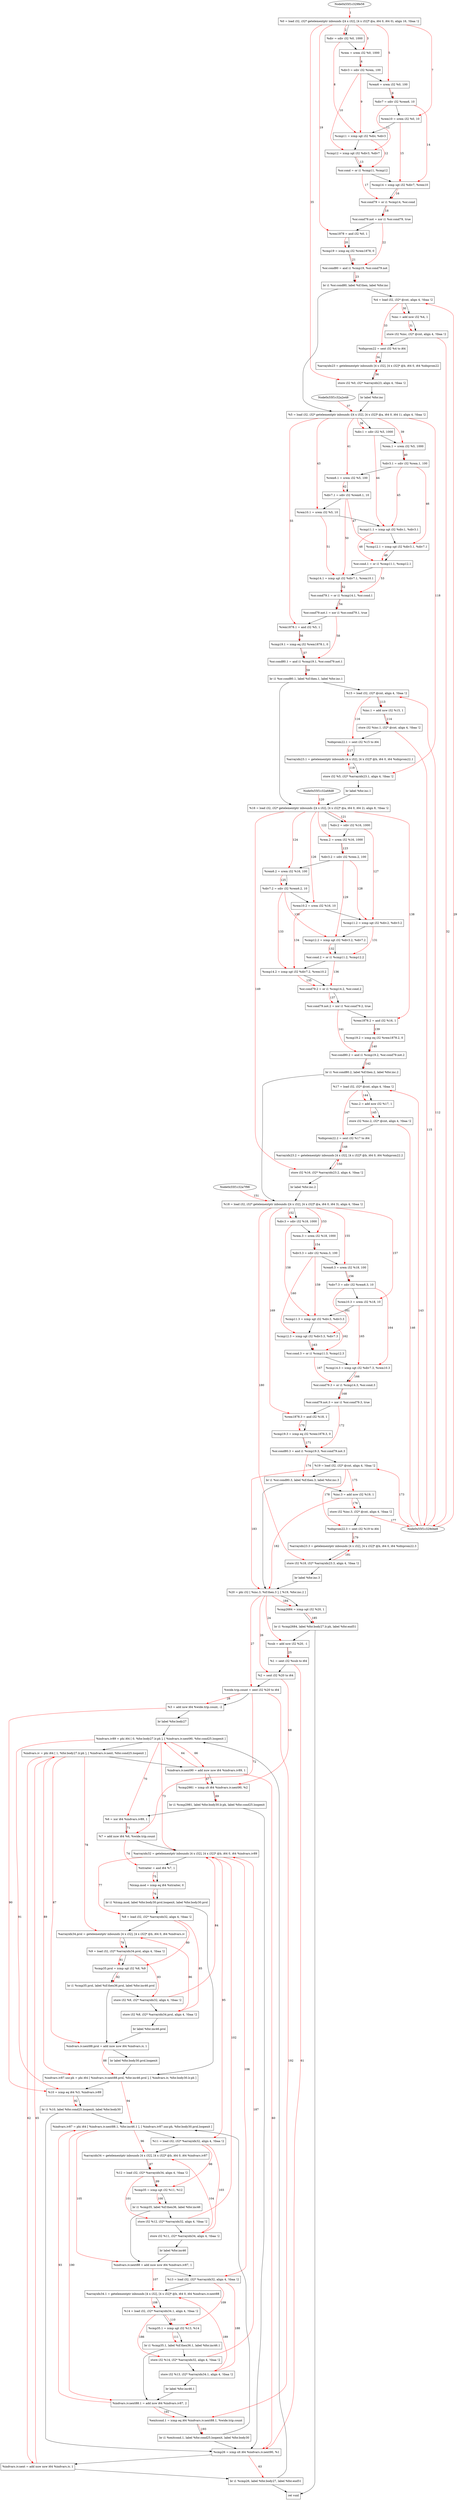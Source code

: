 digraph "CDFG for'func' function" {
	Node0x55f1c329fd78[shape=record, label="  %0 = load i32, i32* getelementptr inbounds ([4 x i32], [4 x i32]* @a, i64 0, i64 0), align 16, !tbaa !2"]
	Node0x55f1c32a0fb0[shape=record, label="  %div = sdiv i32 %0, 1000"]
	Node0x55f1c32a1040[shape=record, label="  %rem = srem i32 %0, 1000"]
	Node0x55f1c32a1100[shape=record, label="  %div3 = sdiv i32 %rem, 100"]
	Node0x55f1c32a1190[shape=record, label="  %rem6 = srem i32 %0, 100"]
	Node0x55f1c32a1250[shape=record, label="  %div7 = sdiv i32 %rem6, 10"]
	Node0x55f1c32a12e0[shape=record, label="  %rem10 = srem i32 %0, 10"]
	Node0x55f1c32a1370[shape=record, label="  %cmp11 = icmp sgt i32 %div, %div3"]
	Node0x55f1c32a1400[shape=record, label="  %cmp12 = icmp sgt i32 %div3, %div7"]
	Node0x55f1c32a1490[shape=record, label="  %or.cond = or i1 %cmp11, %cmp12"]
	Node0x55f1c32a1520[shape=record, label="  %cmp14 = icmp sgt i32 %div7, %rem10"]
	Node0x55f1c32a15b0[shape=record, label="  %or.cond79 = or i1 %cmp14, %or.cond"]
	Node0x55f1c32a1680[shape=record, label="  %or.cond79.not = xor i1 %or.cond79, true"]
	Node0x55f1c32a18f0[shape=record, label="  %rem1878 = and i32 %0, 1"]
	Node0x55f1c32a1980[shape=record, label="  %cmp19 = icmp eq i32 %rem1878, 0"]
	Node0x55f1c32a1a10[shape=record, label="  %or.cond80 = and i1 %cmp19, %or.cond79.not"]
	Node0x55f1c3226db8[shape=record, label="  br i1 %or.cond80, label %if.then, label %for.inc"]
	Node0x55f1c32a1e20[shape=record, label="  %sub = add nsw i32 %20, -1"]
	Node0x55f1c32a1ce8[shape=record, label="  %1 = sext i32 %sub to i64"]
	Node0x55f1c32a1e98[shape=record, label="  %2 = sext i32 %20 to i64"]
	Node0x55f1c32a1f28[shape=record, label="  %wide.trip.count = zext i32 %20 to i64"]
	Node0x55f1c32a2000[shape=record, label="  %3 = add nsw i64 %wide.trip.count, -2"]
	Node0x55f1c32a2138[shape=record, label="  br label %for.body27"]
	Node0x55f1c32a1b08[shape=record, label="  %4 = load i32, i32* @cnt, align 4, !tbaa !2"]
	Node0x55f1c32a2810[shape=record, label="  %inc = add nsw i32 %4, 1"]
	Node0x55f1c32a2880[shape=record, label="  store i32 %inc, i32* @cnt, align 4, !tbaa !2"]
	Node0x55f1c32a28e8[shape=record, label="  %idxprom22 = sext i32 %4 to i64"]
	Node0x55f1c32a2978[shape=record, label="  %arrayidx23 = getelementptr inbounds [4 x i32], [4 x i32]* @b, i64 0, i64 %idxprom22"]
	Node0x55f1c32a2d20[shape=record, label="  store i32 %0, i32* %arrayidx23, align 4, !tbaa !2"]
	Node0x55f1c32a2d88[shape=record, label="  br label %for.inc"]
	Node0x55f1c32a1bd8[shape=record, label="  %5 = load i32, i32* getelementptr inbounds ([4 x i32], [4 x i32]* @a, i64 0, i64 1), align 4, !tbaa !2"]
	Node0x55f1c32a2eb0[shape=record, label="  %div.1 = sdiv i32 %5, 1000"]
	Node0x55f1c32a2f20[shape=record, label="  %rem.1 = srem i32 %5, 1000"]
	Node0x55f1c32a2fb0[shape=record, label="  %div3.1 = sdiv i32 %rem.1, 100"]
	Node0x55f1c32a3040[shape=record, label="  %rem6.1 = srem i32 %5, 100"]
	Node0x55f1c32a30d0[shape=record, label="  %div7.1 = sdiv i32 %rem6.1, 10"]
	Node0x55f1c32a3160[shape=record, label="  %rem10.1 = srem i32 %5, 10"]
	Node0x55f1c32a31f0[shape=record, label="  %cmp11.1 = icmp sgt i32 %div.1, %div3.1"]
	Node0x55f1c32a3280[shape=record, label="  %cmp12.1 = icmp sgt i32 %div3.1, %div7.1"]
	Node0x55f1c32a3310[shape=record, label="  %or.cond.1 = or i1 %cmp11.1, %cmp12.1"]
	Node0x55f1c32a33b0[shape=record, label="  %cmp14.1 = icmp sgt i32 %div7.1, %rem10.1"]
	Node0x55f1c32a3440[shape=record, label="  %or.cond79.1 = or i1 %cmp14.1, %or.cond.1"]
	Node0x55f1c32a34e0[shape=record, label="  %or.cond79.not.1 = xor i1 %or.cond79.1, true"]
	Node0x55f1c32a3580[shape=record, label="  %rem1878.1 = and i32 %5, 1"]
	Node0x55f1c32a3620[shape=record, label="  %cmp19.1 = icmp eq i32 %rem1878.1, 0"]
	Node0x55f1c32a36e0[shape=record, label="  %or.cond80.1 = and i1 %cmp19.1, %or.cond79.not.1"]
	Node0x55f1c3232228[shape=record, label="  br i1 %or.cond80.1, label %if.then.1, label %for.inc.1"]
	Node0x55f1c32a42e0[shape=record, label="  %cmp26 = icmp slt i64 %indvars.iv.next90, %1"]
	Node0x55f1c32a4400[shape=record, label="  %indvars.iv.next = add nuw nsw i64 %indvars.iv, 1"]
	Node0x55f1c3232348[shape=record, label="  br i1 %cmp26, label %for.body27, label %for.end51"]
	Node0x55f1c32a4588[shape=record, label="  %indvars.iv89 = phi i64 [ 0, %for.body27.lr.ph ], [ %indvars.iv.next90, %for.cond25.loopexit ]"]
	Node0x55f1c32a4658[shape=record, label="  %indvars.iv = phi i64 [ 1, %for.body27.lr.ph ], [ %indvars.iv.next, %for.cond25.loopexit ]"]
	Node0x55f1c32a4720[shape=record, label="  %indvars.iv.next90 = add nuw nsw i64 %indvars.iv89, 1"]
	Node0x55f1c32a4db0[shape=record, label="  %cmp2981 = icmp slt i64 %indvars.iv.next90, %2"]
	Node0x55f1c3232468[shape=record, label="  br i1 %cmp2981, label %for.body30.lr.ph, label %for.cond25.loopexit"]
	Node0x55f1c32a4e90[shape=record, label="  %6 = xor i64 %indvars.iv89, 1"]
	Node0x55f1c32a4f00[shape=record, label="  %7 = add nuw i64 %6, %wide.trip.count"]
	Node0x55f1c32a4f88[shape=record, label="  %arrayidx32 = getelementptr inbounds [4 x i32], [4 x i32]* @b, i64 0, i64 %indvars.iv89"]
	Node0x55f1c32a5010[shape=record, label="  %xtraiter = and i64 %7, 1"]
	Node0x55f1c32a5080[shape=record, label="  %lcmp.mod = icmp eq i64 %xtraiter, 0"]
	Node0x55f1c3232588[shape=record, label="  br i1 %lcmp.mod, label %for.body30.prol.loopexit, label %for.body30.prol"]
	Node0x55f1c32a4388[shape=record, label="  %8 = load i32, i32* %arrayidx32, align 4, !tbaa !2"]
	Node0x55f1c32a5308[shape=record, label="  %arrayidx34.prol = getelementptr inbounds [4 x i32], [4 x i32]* @b, i64 0, i64 %indvars.iv"]
	Node0x55f1c32a20d8[shape=record, label="  %9 = load i32, i32* %arrayidx34.prol, align 4, !tbaa !2"]
	Node0x55f1c32a53c0[shape=record, label="  %cmp35.prol = icmp sgt i32 %8, %9"]
	Node0x55f1c32a55b8[shape=record, label="  br i1 %cmp35.prol, label %if.then36.prol, label %for.inc46.prol"]
	Node0x55f1c32a5630[shape=record, label="  store i32 %9, i32* %arrayidx32, align 4, !tbaa !2"]
	Node0x55f1c32a56e0[shape=record, label="  store i32 %8, i32* %arrayidx34.prol, align 4, !tbaa !2"]
	Node0x55f1c32a5448[shape=record, label="  br label %for.inc46.prol"]
	Node0x55f1c32a5760[shape=record, label="  %indvars.iv.next88.prol = add nuw nsw i64 %indvars.iv, 1"]
	Node0x55f1c32a5528[shape=record, label="  br label %for.body30.prol.loopexit"]
	Node0x55f1c32a5838[shape=record, label="  %indvars.iv87.unr.ph = phi i64 [ %indvars.iv.next88.prol, %for.inc46.prol ], [ %indvars.iv, %for.body30.lr.ph ]"]
	Node0x55f1c32a5900[shape=record, label="  %10 = icmp eq i64 %3, %indvars.iv89"]
	Node0x55f1c32a5a08[shape=record, label="  br i1 %10, label %for.cond25.loopexit, label %for.body30"]
	Node0x55f1c32a5b68[shape=record, label="  %indvars.iv87 = phi i64 [ %indvars.iv.next88.1, %for.inc46.1 ], [ %indvars.iv87.unr.ph, %for.body30.prol.loopexit ]"]
	Node0x55f1c32a5c18[shape=record, label="  %11 = load i32, i32* %arrayidx32, align 4, !tbaa !2"]
	Node0x55f1c32a5ca8[shape=record, label="  %arrayidx34 = getelementptr inbounds [4 x i32], [4 x i32]* @b, i64 0, i64 %indvars.iv87"]
	Node0x55f1c32a5d18[shape=record, label="  %12 = load i32, i32* %arrayidx34, align 4, !tbaa !2"]
	Node0x55f1c32a5d90[shape=record, label="  %cmp35 = icmp sgt i32 %11, %12"]
	Node0x55f1c32a5ff8[shape=record, label="  br i1 %cmp35, label %if.then36, label %for.inc46"]
	Node0x55f1c32a6070[shape=record, label="  store i32 %12, i32* %arrayidx32, align 4, !tbaa !2"]
	Node0x55f1c32a60f0[shape=record, label="  store i32 %11, i32* %arrayidx34, align 4, !tbaa !2"]
	Node0x55f1c32a5e88[shape=record, label="  br label %for.inc46"]
	Node0x55f1c32a61a0[shape=record, label="  %indvars.iv.next88 = add nuw nsw i64 %indvars.iv87, 1"]
	Node0x55f1c32a5f68[shape=record, label="  %13 = load i32, i32* %arrayidx32, align 4, !tbaa !2"]
	Node0x55f1c32a62b8[shape=record, label="  %arrayidx34.1 = getelementptr inbounds [4 x i32], [4 x i32]* @b, i64 0, i64 %indvars.iv.next88"]
	Node0x55f1c32a6328[shape=record, label="  %14 = load i32, i32* %arrayidx34.1, align 4, !tbaa !2"]
	Node0x55f1c32a63a0[shape=record, label="  %cmp35.1 = icmp sgt i32 %13, %14"]
	Node0x55f1c32a64f8[shape=record, label="  br i1 %cmp35.1, label %if.then36.1, label %for.inc46.1"]
	Node0x55f1c32a6540[shape=record, label="  ret void"]
	Node0x55f1c32a3fc8[shape=record, label="  %15 = load i32, i32* @cnt, align 4, !tbaa !2"]
	Node0x55f1c32a65b0[shape=record, label="  %inc.1 = add nsw i32 %15, 1"]
	Node0x55f1c32a6640[shape=record, label="  store i32 %inc.1, i32* @cnt, align 4, !tbaa !2"]
	Node0x55f1c32a4508[shape=record, label="  %idxprom22.1 = sext i32 %15 to i64"]
	Node0x55f1c32a66d8[shape=record, label="  %arrayidx23.1 = getelementptr inbounds [4 x i32], [4 x i32]* @b, i64 0, i64 %idxprom22.1"]
	Node0x55f1c32a6790[shape=record, label="  store i32 %5, i32* %arrayidx23.1, align 4, !tbaa !2"]
	Node0x55f1c32a67f8[shape=record, label="  br label %for.inc.1"]
	Node0x55f1c32a40a8[shape=record, label="  %16 = load i32, i32* getelementptr inbounds ([4 x i32], [4 x i32]* @a, i64 0, i64 2), align 8, !tbaa !2"]
	Node0x55f1c32a6940[shape=record, label="  %div.2 = sdiv i32 %16, 1000"]
	Node0x55f1c32a69b0[shape=record, label="  %rem.2 = srem i32 %16, 1000"]
	Node0x55f1c32a6a40[shape=record, label="  %div3.2 = sdiv i32 %rem.2, 100"]
	Node0x55f1c32a6ad0[shape=record, label="  %rem6.2 = srem i32 %16, 100"]
	Node0x55f1c32a6b60[shape=record, label="  %div7.2 = sdiv i32 %rem6.2, 10"]
	Node0x55f1c32a6bf0[shape=record, label="  %rem10.2 = srem i32 %16, 10"]
	Node0x55f1c32a6c80[shape=record, label="  %cmp11.2 = icmp sgt i32 %div.2, %div3.2"]
	Node0x55f1c32a6d10[shape=record, label="  %cmp12.2 = icmp sgt i32 %div3.2, %div7.2"]
	Node0x55f1c32a6da0[shape=record, label="  %or.cond.2 = or i1 %cmp11.2, %cmp12.2"]
	Node0x55f1c32a6e40[shape=record, label="  %cmp14.2 = icmp sgt i32 %div7.2, %rem10.2"]
	Node0x55f1c32a6ed0[shape=record, label="  %or.cond79.2 = or i1 %cmp14.2, %or.cond.2"]
	Node0x55f1c32a3750[shape=record, label="  %or.cond79.not.2 = xor i1 %or.cond79.2, true"]
	Node0x55f1c32a37f0[shape=record, label="  %rem1878.2 = and i32 %16, 1"]
	Node0x55f1c32a3890[shape=record, label="  %cmp19.2 = icmp eq i32 %rem1878.2, 0"]
	Node0x55f1c32a3950[shape=record, label="  %or.cond80.2 = and i1 %cmp19.2, %or.cond79.not.2"]
	Node0x55f1c32a5278[shape=record, label="  br i1 %or.cond80.2, label %if.then.2, label %for.inc.2"]
	Node0x55f1c32a3a28[shape=record, label="  %17 = load i32, i32* @cnt, align 4, !tbaa !2"]
	Node0x55f1c32a3b80[shape=record, label="  %inc.2 = add nsw i32 %17, 1"]
	Node0x55f1c32a3c10[shape=record, label="  store i32 %inc.2, i32* @cnt, align 4, !tbaa !2"]
	Node0x55f1c32a3c78[shape=record, label="  %idxprom22.2 = sext i32 %17 to i64"]
	Node0x55f1c32a3d38[shape=record, label="  %arrayidx23.2 = getelementptr inbounds [4 x i32], [4 x i32]* @b, i64 0, i64 %idxprom22.2"]
	Node0x55f1c32a3df0[shape=record, label="  store i32 %16, i32* %arrayidx23.2, align 4, !tbaa !2"]
	Node0x55f1c32a3e58[shape=record, label="  br label %for.inc.2"]
	Node0x55f1c32a3b08[shape=record, label="  %18 = load i32, i32* getelementptr inbounds ([4 x i32], [4 x i32]* @a, i64 0, i64 3), align 4, !tbaa !2"]
	Node0x55f1c32a8000[shape=record, label="  %div.3 = sdiv i32 %18, 1000"]
	Node0x55f1c32a4790[shape=record, label="  %rem.3 = srem i32 %18, 1000"]
	Node0x55f1c32a4820[shape=record, label="  %div3.3 = sdiv i32 %rem.3, 100"]
	Node0x55f1c32a48b0[shape=record, label="  %rem6.3 = srem i32 %18, 100"]
	Node0x55f1c32a4940[shape=record, label="  %div7.3 = sdiv i32 %rem6.3, 10"]
	Node0x55f1c32a49d0[shape=record, label="  %rem10.3 = srem i32 %18, 10"]
	Node0x55f1c32a4a60[shape=record, label="  %cmp11.3 = icmp sgt i32 %div.3, %div3.3"]
	Node0x55f1c32a4af0[shape=record, label="  %cmp12.3 = icmp sgt i32 %div3.3, %div7.3"]
	Node0x55f1c32a4b80[shape=record, label="  %or.cond.3 = or i1 %cmp11.3, %cmp12.3"]
	Node0x55f1c32a4c20[shape=record, label="  %cmp14.3 = icmp sgt i32 %div7.3, %rem10.3"]
	Node0x55f1c32a4cb0[shape=record, label="  %or.cond79.3 = or i1 %cmp14.3, %or.cond.3"]
	Node0x55f1c32a8c90[shape=record, label="  %or.cond79.not.3 = xor i1 %or.cond79.3, true"]
	Node0x55f1c32a8d00[shape=record, label="  %rem1878.3 = and i32 %18, 1"]
	Node0x55f1c32a8d70[shape=record, label="  %cmp19.3 = icmp eq i32 %rem1878.3, 0"]
	Node0x55f1c32a8e10[shape=record, label="  %or.cond80.3 = and i1 %cmp19.3, %or.cond79.not.3"]
	Node0x55f1c32a8e68[shape=record, label="  %19 = load i32, i32* @cnt, align 4, !tbaa !2"]
	Node0x55f1c32a90b8[shape=record, label="  br i1 %or.cond80.3, label %if.then.3, label %for.inc.3"]
	Node0x55f1c32a9130[shape=record, label="  %inc.3 = add nsw i32 %19, 1"]
	Node0x55f1c32a91c0[shape=record, label="  store i32 %inc.3, i32* @cnt, align 4, !tbaa !2"]
	Node0x55f1c32a8f48[shape=record, label="  %idxprom22.3 = sext i32 %19 to i64"]
	Node0x55f1c32a9288[shape=record, label="  %arrayidx23.3 = getelementptr inbounds [4 x i32], [4 x i32]* @b, i64 0, i64 %idxprom22.3"]
	Node0x55f1c32a9340[shape=record, label="  store i32 %18, i32* %arrayidx23.3, align 4, !tbaa !2"]
	Node0x55f1c32a93a8[shape=record, label="  br label %for.inc.3"]
	Node0x55f1c32a93f8[shape=record, label="  %20 = phi i32 [ %inc.3, %if.then.3 ], [ %19, %for.inc.2 ]"]
	Node0x55f1c32a94c0[shape=record, label="  %cmp2684 = icmp sgt i32 %20, 1"]
	Node0x55f1c32a9598[shape=record, label="  br i1 %cmp2684, label %for.body27.lr.ph, label %for.end51"]
	Node0x55f1c32a9610[shape=record, label="  store i32 %14, i32* %arrayidx32, align 4, !tbaa !2"]
	Node0x55f1c32a9690[shape=record, label="  store i32 %13, i32* %arrayidx34.1, align 4, !tbaa !2"]
	Node0x55f1c32a6468[shape=record, label="  br label %for.inc46.1"]
	Node0x55f1c32a9710[shape=record, label="  %indvars.iv.next88.1 = add nsw i64 %indvars.iv87, 2"]
	Node0x55f1c32a9780[shape=record, label="  %exitcond.1 = icmp eq i64 %indvars.iv.next88.1, %wide.trip.count"]
	Node0x55f1c32a9838[shape=record, label="  br i1 %exitcond.1, label %for.cond25.loopexit, label %for.body30"]
	Node0x55f1c329fd78 -> Node0x55f1c32a0fb0
	Node0x55f1c32a0fb0 -> Node0x55f1c32a1040
	Node0x55f1c32a1040 -> Node0x55f1c32a1100
	Node0x55f1c32a1100 -> Node0x55f1c32a1190
	Node0x55f1c32a1190 -> Node0x55f1c32a1250
	Node0x55f1c32a1250 -> Node0x55f1c32a12e0
	Node0x55f1c32a12e0 -> Node0x55f1c32a1370
	Node0x55f1c32a1370 -> Node0x55f1c32a1400
	Node0x55f1c32a1400 -> Node0x55f1c32a1490
	Node0x55f1c32a1490 -> Node0x55f1c32a1520
	Node0x55f1c32a1520 -> Node0x55f1c32a15b0
	Node0x55f1c32a15b0 -> Node0x55f1c32a1680
	Node0x55f1c32a1680 -> Node0x55f1c32a18f0
	Node0x55f1c32a18f0 -> Node0x55f1c32a1980
	Node0x55f1c32a1980 -> Node0x55f1c32a1a10
	Node0x55f1c32a1a10 -> Node0x55f1c3226db8
	Node0x55f1c3226db8 -> Node0x55f1c32a1b08
	Node0x55f1c3226db8 -> Node0x55f1c32a1bd8
	Node0x55f1c32a1e20 -> Node0x55f1c32a1ce8
	Node0x55f1c32a1ce8 -> Node0x55f1c32a1e98
	Node0x55f1c32a1e98 -> Node0x55f1c32a1f28
	Node0x55f1c32a1f28 -> Node0x55f1c32a2000
	Node0x55f1c32a2000 -> Node0x55f1c32a2138
	Node0x55f1c32a2138 -> Node0x55f1c32a4588
	Node0x55f1c32a1b08 -> Node0x55f1c32a2810
	Node0x55f1c32a2810 -> Node0x55f1c32a2880
	Node0x55f1c32a2880 -> Node0x55f1c32a28e8
	Node0x55f1c32a28e8 -> Node0x55f1c32a2978
	Node0x55f1c32a2978 -> Node0x55f1c32a2d20
	Node0x55f1c32a2d20 -> Node0x55f1c32a2d88
	Node0x55f1c32a2d88 -> Node0x55f1c32a1bd8
	Node0x55f1c32a1bd8 -> Node0x55f1c32a2eb0
	Node0x55f1c32a2eb0 -> Node0x55f1c32a2f20
	Node0x55f1c32a2f20 -> Node0x55f1c32a2fb0
	Node0x55f1c32a2fb0 -> Node0x55f1c32a3040
	Node0x55f1c32a3040 -> Node0x55f1c32a30d0
	Node0x55f1c32a30d0 -> Node0x55f1c32a3160
	Node0x55f1c32a3160 -> Node0x55f1c32a31f0
	Node0x55f1c32a31f0 -> Node0x55f1c32a3280
	Node0x55f1c32a3280 -> Node0x55f1c32a3310
	Node0x55f1c32a3310 -> Node0x55f1c32a33b0
	Node0x55f1c32a33b0 -> Node0x55f1c32a3440
	Node0x55f1c32a3440 -> Node0x55f1c32a34e0
	Node0x55f1c32a34e0 -> Node0x55f1c32a3580
	Node0x55f1c32a3580 -> Node0x55f1c32a3620
	Node0x55f1c32a3620 -> Node0x55f1c32a36e0
	Node0x55f1c32a36e0 -> Node0x55f1c3232228
	Node0x55f1c3232228 -> Node0x55f1c32a3fc8
	Node0x55f1c3232228 -> Node0x55f1c32a40a8
	Node0x55f1c32a42e0 -> Node0x55f1c32a4400
	Node0x55f1c32a4400 -> Node0x55f1c3232348
	Node0x55f1c3232348 -> Node0x55f1c32a4588
	Node0x55f1c3232348 -> Node0x55f1c32a6540
	Node0x55f1c32a4588 -> Node0x55f1c32a4658
	Node0x55f1c32a4658 -> Node0x55f1c32a4720
	Node0x55f1c32a4720 -> Node0x55f1c32a4db0
	Node0x55f1c32a4db0 -> Node0x55f1c3232468
	Node0x55f1c3232468 -> Node0x55f1c32a4e90
	Node0x55f1c3232468 -> Node0x55f1c32a42e0
	Node0x55f1c32a4e90 -> Node0x55f1c32a4f00
	Node0x55f1c32a4f00 -> Node0x55f1c32a4f88
	Node0x55f1c32a4f88 -> Node0x55f1c32a5010
	Node0x55f1c32a5010 -> Node0x55f1c32a5080
	Node0x55f1c32a5080 -> Node0x55f1c3232588
	Node0x55f1c3232588 -> Node0x55f1c32a5838
	Node0x55f1c3232588 -> Node0x55f1c32a4388
	Node0x55f1c32a4388 -> Node0x55f1c32a5308
	Node0x55f1c32a5308 -> Node0x55f1c32a20d8
	Node0x55f1c32a20d8 -> Node0x55f1c32a53c0
	Node0x55f1c32a53c0 -> Node0x55f1c32a55b8
	Node0x55f1c32a55b8 -> Node0x55f1c32a5630
	Node0x55f1c32a55b8 -> Node0x55f1c32a5760
	Node0x55f1c32a5630 -> Node0x55f1c32a56e0
	Node0x55f1c32a56e0 -> Node0x55f1c32a5448
	Node0x55f1c32a5448 -> Node0x55f1c32a5760
	Node0x55f1c32a5760 -> Node0x55f1c32a5528
	Node0x55f1c32a5528 -> Node0x55f1c32a5838
	Node0x55f1c32a5838 -> Node0x55f1c32a5900
	Node0x55f1c32a5900 -> Node0x55f1c32a5a08
	Node0x55f1c32a5a08 -> Node0x55f1c32a42e0
	Node0x55f1c32a5a08 -> Node0x55f1c32a5b68
	Node0x55f1c32a5b68 -> Node0x55f1c32a5c18
	Node0x55f1c32a5c18 -> Node0x55f1c32a5ca8
	Node0x55f1c32a5ca8 -> Node0x55f1c32a5d18
	Node0x55f1c32a5d18 -> Node0x55f1c32a5d90
	Node0x55f1c32a5d90 -> Node0x55f1c32a5ff8
	Node0x55f1c32a5ff8 -> Node0x55f1c32a6070
	Node0x55f1c32a5ff8 -> Node0x55f1c32a61a0
	Node0x55f1c32a6070 -> Node0x55f1c32a60f0
	Node0x55f1c32a60f0 -> Node0x55f1c32a5e88
	Node0x55f1c32a5e88 -> Node0x55f1c32a61a0
	Node0x55f1c32a61a0 -> Node0x55f1c32a5f68
	Node0x55f1c32a5f68 -> Node0x55f1c32a62b8
	Node0x55f1c32a62b8 -> Node0x55f1c32a6328
	Node0x55f1c32a6328 -> Node0x55f1c32a63a0
	Node0x55f1c32a63a0 -> Node0x55f1c32a64f8
	Node0x55f1c32a64f8 -> Node0x55f1c32a9610
	Node0x55f1c32a64f8 -> Node0x55f1c32a9710
	Node0x55f1c32a3fc8 -> Node0x55f1c32a65b0
	Node0x55f1c32a65b0 -> Node0x55f1c32a6640
	Node0x55f1c32a6640 -> Node0x55f1c32a4508
	Node0x55f1c32a4508 -> Node0x55f1c32a66d8
	Node0x55f1c32a66d8 -> Node0x55f1c32a6790
	Node0x55f1c32a6790 -> Node0x55f1c32a67f8
	Node0x55f1c32a67f8 -> Node0x55f1c32a40a8
	Node0x55f1c32a40a8 -> Node0x55f1c32a6940
	Node0x55f1c32a6940 -> Node0x55f1c32a69b0
	Node0x55f1c32a69b0 -> Node0x55f1c32a6a40
	Node0x55f1c32a6a40 -> Node0x55f1c32a6ad0
	Node0x55f1c32a6ad0 -> Node0x55f1c32a6b60
	Node0x55f1c32a6b60 -> Node0x55f1c32a6bf0
	Node0x55f1c32a6bf0 -> Node0x55f1c32a6c80
	Node0x55f1c32a6c80 -> Node0x55f1c32a6d10
	Node0x55f1c32a6d10 -> Node0x55f1c32a6da0
	Node0x55f1c32a6da0 -> Node0x55f1c32a6e40
	Node0x55f1c32a6e40 -> Node0x55f1c32a6ed0
	Node0x55f1c32a6ed0 -> Node0x55f1c32a3750
	Node0x55f1c32a3750 -> Node0x55f1c32a37f0
	Node0x55f1c32a37f0 -> Node0x55f1c32a3890
	Node0x55f1c32a3890 -> Node0x55f1c32a3950
	Node0x55f1c32a3950 -> Node0x55f1c32a5278
	Node0x55f1c32a5278 -> Node0x55f1c32a3a28
	Node0x55f1c32a5278 -> Node0x55f1c32a3b08
	Node0x55f1c32a3a28 -> Node0x55f1c32a3b80
	Node0x55f1c32a3b80 -> Node0x55f1c32a3c10
	Node0x55f1c32a3c10 -> Node0x55f1c32a3c78
	Node0x55f1c32a3c78 -> Node0x55f1c32a3d38
	Node0x55f1c32a3d38 -> Node0x55f1c32a3df0
	Node0x55f1c32a3df0 -> Node0x55f1c32a3e58
	Node0x55f1c32a3e58 -> Node0x55f1c32a3b08
	Node0x55f1c32a3b08 -> Node0x55f1c32a8000
	Node0x55f1c32a8000 -> Node0x55f1c32a4790
	Node0x55f1c32a4790 -> Node0x55f1c32a4820
	Node0x55f1c32a4820 -> Node0x55f1c32a48b0
	Node0x55f1c32a48b0 -> Node0x55f1c32a4940
	Node0x55f1c32a4940 -> Node0x55f1c32a49d0
	Node0x55f1c32a49d0 -> Node0x55f1c32a4a60
	Node0x55f1c32a4a60 -> Node0x55f1c32a4af0
	Node0x55f1c32a4af0 -> Node0x55f1c32a4b80
	Node0x55f1c32a4b80 -> Node0x55f1c32a4c20
	Node0x55f1c32a4c20 -> Node0x55f1c32a4cb0
	Node0x55f1c32a4cb0 -> Node0x55f1c32a8c90
	Node0x55f1c32a8c90 -> Node0x55f1c32a8d00
	Node0x55f1c32a8d00 -> Node0x55f1c32a8d70
	Node0x55f1c32a8d70 -> Node0x55f1c32a8e10
	Node0x55f1c32a8e10 -> Node0x55f1c32a8e68
	Node0x55f1c32a8e68 -> Node0x55f1c32a90b8
	Node0x55f1c32a90b8 -> Node0x55f1c32a9130
	Node0x55f1c32a90b8 -> Node0x55f1c32a93f8
	Node0x55f1c32a9130 -> Node0x55f1c32a91c0
	Node0x55f1c32a91c0 -> Node0x55f1c32a8f48
	Node0x55f1c32a8f48 -> Node0x55f1c32a9288
	Node0x55f1c32a9288 -> Node0x55f1c32a9340
	Node0x55f1c32a9340 -> Node0x55f1c32a93a8
	Node0x55f1c32a93a8 -> Node0x55f1c32a93f8
	Node0x55f1c32a93f8 -> Node0x55f1c32a94c0
	Node0x55f1c32a94c0 -> Node0x55f1c32a9598
	Node0x55f1c32a9598 -> Node0x55f1c32a1e20
	Node0x55f1c32a9598 -> Node0x55f1c32a6540
	Node0x55f1c32a9610 -> Node0x55f1c32a9690
	Node0x55f1c32a9690 -> Node0x55f1c32a6468
	Node0x55f1c32a6468 -> Node0x55f1c32a9710
	Node0x55f1c32a9710 -> Node0x55f1c32a9780
	Node0x55f1c32a9780 -> Node0x55f1c32a9838
	Node0x55f1c32a9838 -> Node0x55f1c32a42e0
	Node0x55f1c32a9838 -> Node0x55f1c32a5b68
edge [color=red]
	Node0x55f1c329fe58 -> Node0x55f1c329fd78[label="1"]
	Node0x55f1c329fd78 -> Node0x55f1c32a0fb0[label="2"]
	Node0x55f1c329fd78 -> Node0x55f1c32a1040[label="3"]
	Node0x55f1c32a1040 -> Node0x55f1c32a1100[label="4"]
	Node0x55f1c329fd78 -> Node0x55f1c32a1190[label="5"]
	Node0x55f1c32a1190 -> Node0x55f1c32a1250[label="6"]
	Node0x55f1c329fd78 -> Node0x55f1c32a12e0[label="7"]
	Node0x55f1c32a0fb0 -> Node0x55f1c32a1370[label="8"]
	Node0x55f1c32a1100 -> Node0x55f1c32a1370[label="9"]
	Node0x55f1c32a1100 -> Node0x55f1c32a1400[label="10"]
	Node0x55f1c32a1250 -> Node0x55f1c32a1400[label="11"]
	Node0x55f1c32a1370 -> Node0x55f1c32a1490[label="12"]
	Node0x55f1c32a1400 -> Node0x55f1c32a1490[label="13"]
	Node0x55f1c32a1250 -> Node0x55f1c32a1520[label="14"]
	Node0x55f1c32a12e0 -> Node0x55f1c32a1520[label="15"]
	Node0x55f1c32a1520 -> Node0x55f1c32a15b0[label="16"]
	Node0x55f1c32a1490 -> Node0x55f1c32a15b0[label="17"]
	Node0x55f1c32a15b0 -> Node0x55f1c32a1680[label="18"]
	Node0x55f1c329fd78 -> Node0x55f1c32a18f0[label="19"]
	Node0x55f1c32a18f0 -> Node0x55f1c32a1980[label="20"]
	Node0x55f1c32a1980 -> Node0x55f1c32a1a10[label="21"]
	Node0x55f1c32a1680 -> Node0x55f1c32a1a10[label="22"]
	Node0x55f1c32a1a10 -> Node0x55f1c3226db8[label="23"]
	Node0x55f1c32a93f8 -> Node0x55f1c32a1e20[label="24"]
	Node0x55f1c32a1e20 -> Node0x55f1c32a1ce8[label="25"]
	Node0x55f1c32a93f8 -> Node0x55f1c32a1e98[label="26"]
	Node0x55f1c32a93f8 -> Node0x55f1c32a1f28[label="27"]
	Node0x55f1c32a1f28 -> Node0x55f1c32a2000[label="28"]
	Node0x55f1c329d4e8 -> Node0x55f1c32a1b08[label="29"]
	Node0x55f1c32a1b08 -> Node0x55f1c32a2810[label="30"]
	Node0x55f1c32a2810 -> Node0x55f1c32a2880[label="31"]
	Node0x55f1c32a2880 -> Node0x55f1c329d4e8[label="32"]
	Node0x55f1c32a1b08 -> Node0x55f1c32a28e8[label="33"]
	Node0x55f1c32a28e8 -> Node0x55f1c32a2978[label="34"]
	Node0x55f1c329fd78 -> Node0x55f1c32a2d20[label="35"]
	Node0x55f1c32a2d20 -> Node0x55f1c32a2978[label="36"]
	Node0x55f1c32a2e48 -> Node0x55f1c32a1bd8[label="37"]
	Node0x55f1c32a1bd8 -> Node0x55f1c32a2eb0[label="38"]
	Node0x55f1c32a1bd8 -> Node0x55f1c32a2f20[label="39"]
	Node0x55f1c32a2f20 -> Node0x55f1c32a2fb0[label="40"]
	Node0x55f1c32a1bd8 -> Node0x55f1c32a3040[label="41"]
	Node0x55f1c32a3040 -> Node0x55f1c32a30d0[label="42"]
	Node0x55f1c32a1bd8 -> Node0x55f1c32a3160[label="43"]
	Node0x55f1c32a2eb0 -> Node0x55f1c32a31f0[label="44"]
	Node0x55f1c32a2fb0 -> Node0x55f1c32a31f0[label="45"]
	Node0x55f1c32a2fb0 -> Node0x55f1c32a3280[label="46"]
	Node0x55f1c32a30d0 -> Node0x55f1c32a3280[label="47"]
	Node0x55f1c32a31f0 -> Node0x55f1c32a3310[label="48"]
	Node0x55f1c32a3280 -> Node0x55f1c32a3310[label="49"]
	Node0x55f1c32a30d0 -> Node0x55f1c32a33b0[label="50"]
	Node0x55f1c32a3160 -> Node0x55f1c32a33b0[label="51"]
	Node0x55f1c32a33b0 -> Node0x55f1c32a3440[label="52"]
	Node0x55f1c32a3310 -> Node0x55f1c32a3440[label="53"]
	Node0x55f1c32a3440 -> Node0x55f1c32a34e0[label="54"]
	Node0x55f1c32a1bd8 -> Node0x55f1c32a3580[label="55"]
	Node0x55f1c32a3580 -> Node0x55f1c32a3620[label="56"]
	Node0x55f1c32a3620 -> Node0x55f1c32a36e0[label="57"]
	Node0x55f1c32a34e0 -> Node0x55f1c32a36e0[label="58"]
	Node0x55f1c32a36e0 -> Node0x55f1c3232228[label="59"]
	Node0x55f1c32a4720 -> Node0x55f1c32a42e0[label="60"]
	Node0x55f1c32a1ce8 -> Node0x55f1c32a42e0[label="61"]
	Node0x55f1c32a4658 -> Node0x55f1c32a4400[label="62"]
	Node0x55f1c32a42e0 -> Node0x55f1c3232348[label="63"]
	Node0x55f1c32a4720 -> Node0x55f1c32a4588[label="64"]
	Node0x55f1c32a4400 -> Node0x55f1c32a4658[label="65"]
	Node0x55f1c32a4588 -> Node0x55f1c32a4720[label="66"]
	Node0x55f1c32a4720 -> Node0x55f1c32a4db0[label="67"]
	Node0x55f1c32a1e98 -> Node0x55f1c32a4db0[label="68"]
	Node0x55f1c32a4db0 -> Node0x55f1c3232468[label="69"]
	Node0x55f1c32a4588 -> Node0x55f1c32a4e90[label="70"]
	Node0x55f1c32a4e90 -> Node0x55f1c32a4f00[label="71"]
	Node0x55f1c32a1f28 -> Node0x55f1c32a4f00[label="72"]
	Node0x55f1c32a4588 -> Node0x55f1c32a4f88[label="73"]
	Node0x55f1c32a4f00 -> Node0x55f1c32a5010[label="74"]
	Node0x55f1c32a5010 -> Node0x55f1c32a5080[label="75"]
	Node0x55f1c32a5080 -> Node0x55f1c3232588[label="76"]
	Node0x55f1c32a4f88 -> Node0x55f1c32a4388[label="77"]
	Node0x55f1c32a4658 -> Node0x55f1c32a5308[label="78"]
	Node0x55f1c32a5308 -> Node0x55f1c32a20d8[label="79"]
	Node0x55f1c32a4388 -> Node0x55f1c32a53c0[label="80"]
	Node0x55f1c32a20d8 -> Node0x55f1c32a53c0[label="81"]
	Node0x55f1c32a53c0 -> Node0x55f1c32a55b8[label="82"]
	Node0x55f1c32a20d8 -> Node0x55f1c32a5630[label="83"]
	Node0x55f1c32a5630 -> Node0x55f1c32a4f88[label="84"]
	Node0x55f1c32a4388 -> Node0x55f1c32a56e0[label="85"]
	Node0x55f1c32a56e0 -> Node0x55f1c32a5308[label="86"]
	Node0x55f1c32a4658 -> Node0x55f1c32a5760[label="87"]
	Node0x55f1c32a5760 -> Node0x55f1c32a5838[label="88"]
	Node0x55f1c32a4658 -> Node0x55f1c32a5838[label="89"]
	Node0x55f1c32a2000 -> Node0x55f1c32a5900[label="90"]
	Node0x55f1c32a4588 -> Node0x55f1c32a5900[label="91"]
	Node0x55f1c32a5900 -> Node0x55f1c32a5a08[label="92"]
	Node0x55f1c32a9710 -> Node0x55f1c32a5b68[label="93"]
	Node0x55f1c32a5838 -> Node0x55f1c32a5b68[label="94"]
	Node0x55f1c32a4f88 -> Node0x55f1c32a5c18[label="95"]
	Node0x55f1c32a5b68 -> Node0x55f1c32a5ca8[label="96"]
	Node0x55f1c32a5ca8 -> Node0x55f1c32a5d18[label="97"]
	Node0x55f1c32a5c18 -> Node0x55f1c32a5d90[label="98"]
	Node0x55f1c32a5d18 -> Node0x55f1c32a5d90[label="99"]
	Node0x55f1c32a5d90 -> Node0x55f1c32a5ff8[label="100"]
	Node0x55f1c32a5d18 -> Node0x55f1c32a6070[label="101"]
	Node0x55f1c32a6070 -> Node0x55f1c32a4f88[label="102"]
	Node0x55f1c32a5c18 -> Node0x55f1c32a60f0[label="103"]
	Node0x55f1c32a60f0 -> Node0x55f1c32a5ca8[label="104"]
	Node0x55f1c32a5b68 -> Node0x55f1c32a61a0[label="105"]
	Node0x55f1c32a4f88 -> Node0x55f1c32a5f68[label="106"]
	Node0x55f1c32a61a0 -> Node0x55f1c32a62b8[label="107"]
	Node0x55f1c32a62b8 -> Node0x55f1c32a6328[label="108"]
	Node0x55f1c32a5f68 -> Node0x55f1c32a63a0[label="109"]
	Node0x55f1c32a6328 -> Node0x55f1c32a63a0[label="110"]
	Node0x55f1c32a63a0 -> Node0x55f1c32a64f8[label="111"]
	Node0x55f1c329d4e8 -> Node0x55f1c32a3fc8[label="112"]
	Node0x55f1c32a3fc8 -> Node0x55f1c32a65b0[label="113"]
	Node0x55f1c32a65b0 -> Node0x55f1c32a6640[label="114"]
	Node0x55f1c32a6640 -> Node0x55f1c329d4e8[label="115"]
	Node0x55f1c32a3fc8 -> Node0x55f1c32a4508[label="116"]
	Node0x55f1c32a4508 -> Node0x55f1c32a66d8[label="117"]
	Node0x55f1c32a1bd8 -> Node0x55f1c32a6790[label="118"]
	Node0x55f1c32a6790 -> Node0x55f1c32a66d8[label="119"]
	Node0x55f1c32a68d8 -> Node0x55f1c32a40a8[label="120"]
	Node0x55f1c32a40a8 -> Node0x55f1c32a6940[label="121"]
	Node0x55f1c32a40a8 -> Node0x55f1c32a69b0[label="122"]
	Node0x55f1c32a69b0 -> Node0x55f1c32a6a40[label="123"]
	Node0x55f1c32a40a8 -> Node0x55f1c32a6ad0[label="124"]
	Node0x55f1c32a6ad0 -> Node0x55f1c32a6b60[label="125"]
	Node0x55f1c32a40a8 -> Node0x55f1c32a6bf0[label="126"]
	Node0x55f1c32a6940 -> Node0x55f1c32a6c80[label="127"]
	Node0x55f1c32a6a40 -> Node0x55f1c32a6c80[label="128"]
	Node0x55f1c32a6a40 -> Node0x55f1c32a6d10[label="129"]
	Node0x55f1c32a6b60 -> Node0x55f1c32a6d10[label="130"]
	Node0x55f1c32a6c80 -> Node0x55f1c32a6da0[label="131"]
	Node0x55f1c32a6d10 -> Node0x55f1c32a6da0[label="132"]
	Node0x55f1c32a6b60 -> Node0x55f1c32a6e40[label="133"]
	Node0x55f1c32a6bf0 -> Node0x55f1c32a6e40[label="134"]
	Node0x55f1c32a6e40 -> Node0x55f1c32a6ed0[label="135"]
	Node0x55f1c32a6da0 -> Node0x55f1c32a6ed0[label="136"]
	Node0x55f1c32a6ed0 -> Node0x55f1c32a3750[label="137"]
	Node0x55f1c32a40a8 -> Node0x55f1c32a37f0[label="138"]
	Node0x55f1c32a37f0 -> Node0x55f1c32a3890[label="139"]
	Node0x55f1c32a3890 -> Node0x55f1c32a3950[label="140"]
	Node0x55f1c32a3750 -> Node0x55f1c32a3950[label="141"]
	Node0x55f1c32a3950 -> Node0x55f1c32a5278[label="142"]
	Node0x55f1c329d4e8 -> Node0x55f1c32a3a28[label="143"]
	Node0x55f1c32a3a28 -> Node0x55f1c32a3b80[label="144"]
	Node0x55f1c32a3b80 -> Node0x55f1c32a3c10[label="145"]
	Node0x55f1c32a3c10 -> Node0x55f1c329d4e8[label="146"]
	Node0x55f1c32a3a28 -> Node0x55f1c32a3c78[label="147"]
	Node0x55f1c32a3c78 -> Node0x55f1c32a3d38[label="148"]
	Node0x55f1c32a40a8 -> Node0x55f1c32a3df0[label="149"]
	Node0x55f1c32a3df0 -> Node0x55f1c32a3d38[label="150"]
	Node0x55f1c32a7f98 -> Node0x55f1c32a3b08[label="151"]
	Node0x55f1c32a3b08 -> Node0x55f1c32a8000[label="152"]
	Node0x55f1c32a3b08 -> Node0x55f1c32a4790[label="153"]
	Node0x55f1c32a4790 -> Node0x55f1c32a4820[label="154"]
	Node0x55f1c32a3b08 -> Node0x55f1c32a48b0[label="155"]
	Node0x55f1c32a48b0 -> Node0x55f1c32a4940[label="156"]
	Node0x55f1c32a3b08 -> Node0x55f1c32a49d0[label="157"]
	Node0x55f1c32a8000 -> Node0x55f1c32a4a60[label="158"]
	Node0x55f1c32a4820 -> Node0x55f1c32a4a60[label="159"]
	Node0x55f1c32a4820 -> Node0x55f1c32a4af0[label="160"]
	Node0x55f1c32a4940 -> Node0x55f1c32a4af0[label="161"]
	Node0x55f1c32a4a60 -> Node0x55f1c32a4b80[label="162"]
	Node0x55f1c32a4af0 -> Node0x55f1c32a4b80[label="163"]
	Node0x55f1c32a4940 -> Node0x55f1c32a4c20[label="164"]
	Node0x55f1c32a49d0 -> Node0x55f1c32a4c20[label="165"]
	Node0x55f1c32a4c20 -> Node0x55f1c32a4cb0[label="166"]
	Node0x55f1c32a4b80 -> Node0x55f1c32a4cb0[label="167"]
	Node0x55f1c32a4cb0 -> Node0x55f1c32a8c90[label="168"]
	Node0x55f1c32a3b08 -> Node0x55f1c32a8d00[label="169"]
	Node0x55f1c32a8d00 -> Node0x55f1c32a8d70[label="170"]
	Node0x55f1c32a8d70 -> Node0x55f1c32a8e10[label="171"]
	Node0x55f1c32a8c90 -> Node0x55f1c32a8e10[label="172"]
	Node0x55f1c329d4e8 -> Node0x55f1c32a8e68[label="173"]
	Node0x55f1c32a8e10 -> Node0x55f1c32a90b8[label="174"]
	Node0x55f1c32a8e68 -> Node0x55f1c32a9130[label="175"]
	Node0x55f1c32a9130 -> Node0x55f1c32a91c0[label="176"]
	Node0x55f1c32a91c0 -> Node0x55f1c329d4e8[label="177"]
	Node0x55f1c32a8e68 -> Node0x55f1c32a8f48[label="178"]
	Node0x55f1c32a8f48 -> Node0x55f1c32a9288[label="179"]
	Node0x55f1c32a3b08 -> Node0x55f1c32a9340[label="180"]
	Node0x55f1c32a9340 -> Node0x55f1c32a9288[label="181"]
	Node0x55f1c32a9130 -> Node0x55f1c32a93f8[label="182"]
	Node0x55f1c32a8e68 -> Node0x55f1c32a93f8[label="183"]
	Node0x55f1c32a93f8 -> Node0x55f1c32a94c0[label="184"]
	Node0x55f1c32a94c0 -> Node0x55f1c32a9598[label="185"]
	Node0x55f1c32a6328 -> Node0x55f1c32a9610[label="186"]
	Node0x55f1c32a9610 -> Node0x55f1c32a4f88[label="187"]
	Node0x55f1c32a5f68 -> Node0x55f1c32a9690[label="188"]
	Node0x55f1c32a9690 -> Node0x55f1c32a62b8[label="189"]
	Node0x55f1c32a5b68 -> Node0x55f1c32a9710[label="190"]
	Node0x55f1c32a9710 -> Node0x55f1c32a9780[label="191"]
	Node0x55f1c32a1f28 -> Node0x55f1c32a9780[label="192"]
	Node0x55f1c32a9780 -> Node0x55f1c32a9838[label="193"]
}
